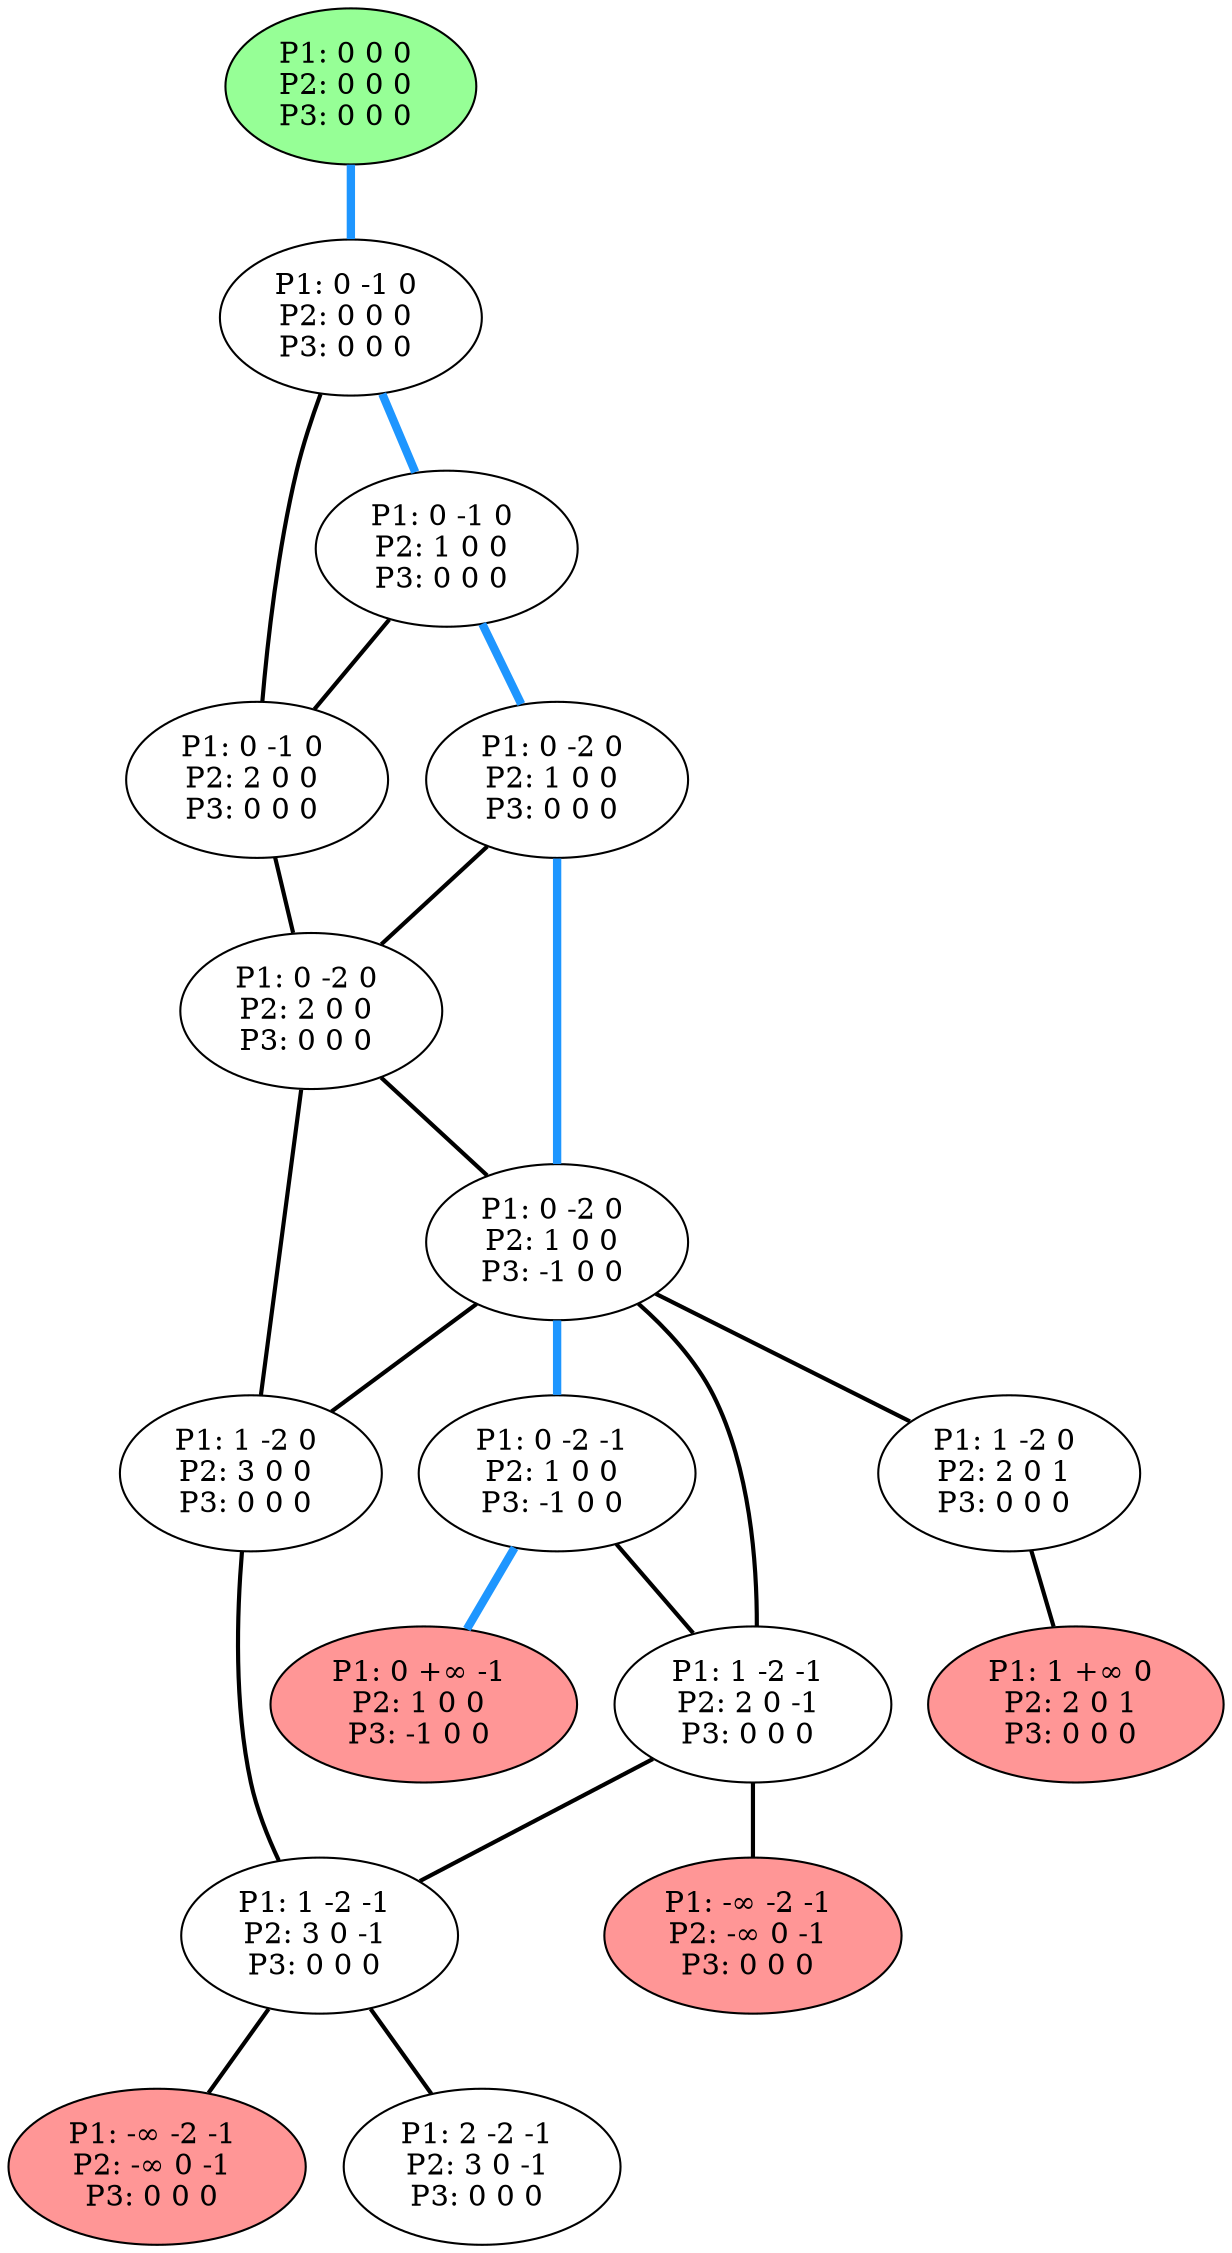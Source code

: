 graph G {
color = "black"
0 [label = "P1: 0 0 0 
P2: 0 0 0 
P3: 0 0 0 
",  style="filled", fillcolor = "#96FF96"];
1 [label = "P1: 0 -1 0 
P2: 0 0 0 
P3: 0 0 0 
"];
2 [label = "P1: 0 -1 0 
P2: 1 0 0 
P3: 0 0 0 
"];
3 [label = "P1: 0 -1 0 
P2: 2 0 0 
P3: 0 0 0 
"];
4 [label = "P1: 0 -2 0 
P2: 1 0 0 
P3: 0 0 0 
"];
5 [label = "P1: 0 -2 0 
P2: 2 0 0 
P3: 0 0 0 
"];
6 [label = "P1: 0 -2 0 
P2: 1 0 0 
P3: -1 0 0 
"];
7 [label = "P1: 1 -2 0 
P2: 3 0 0 
P3: 0 0 0 
"];
8 [label = "P1: 0 -2 -1 
P2: 1 0 0 
P3: -1 0 0 
"];
88 [label = "P1: 0 +∞ -1 
P2: 1 0 0 
P3: -1 0 0 
",  style="filled", fillcolor = "#FF9696"];
9 [label = "P1: 1 -2 0 
P2: 2 0 1 
P3: 0 0 0 
"];
99 [label = "P1: 1 +∞ 0 
P2: 2 0 1 
P3: 0 0 0 
",  style="filled", fillcolor = "#FF9696"];
10 [label = "P1: 1 -2 -1 
P2: 2 0 -1 
P3: 0 0 0 
"];
1010 [label = "P1: -∞ -2 -1 
P2: -∞ 0 -1 
P3: 0 0 0 
",  style="filled", fillcolor = "#FF9696"];
11 [label = "P1: 1 -2 -1 
P2: 3 0 -1 
P3: 0 0 0 
"];
1111 [label = "P1: -∞ -2 -1 
P2: -∞ 0 -1 
P3: 0 0 0 
",  style="filled", fillcolor = "#FF9696"];
12 [label = "P1: 2 -2 -1 
P2: 3 0 -1 
P3: 0 0 0 
"];
edge [style=bold];
0 -- 1 [color="#1E96FF", penwidth=4.0];

1 -- 2 [color="#1E96FF", penwidth=4.0];
1 -- 3 [color=black];

2 -- 4 [color="#1E96FF", penwidth=4.0];
2 -- 3 [color=black];

3 -- 5 [color=black];

4 -- 5 [color=black];
4 -- 6 [color="#1E96FF", penwidth=4.0];

5 -- 6 [color=black];
5 -- 7 [color=black];

6 -- 8 [color="#1E96FF", penwidth=4.0];
6 -- 7 [color=black];
6 -- 9 [color=black];
6 -- 10 [color=black];

7 -- 11 [color=black];

8 -- 10 [color=black];

8 -- 88 [color="#1E96FF", penwidth=4.0];

9 -- 99 [color=black];
10 -- 11 [color=black];

10 -- 1010 [color=black];
11 -- 12 [color=black];

11 -- 1111 [color=black];

}
